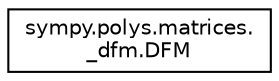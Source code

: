 digraph "Graphical Class Hierarchy"
{
 // LATEX_PDF_SIZE
  edge [fontname="Helvetica",fontsize="10",labelfontname="Helvetica",labelfontsize="10"];
  node [fontname="Helvetica",fontsize="10",shape=record];
  rankdir="LR";
  Node0 [label="sympy.polys.matrices.\l_dfm.DFM",height=0.2,width=0.4,color="black", fillcolor="white", style="filled",URL="$classsympy_1_1polys_1_1matrices_1_1__dfm_1_1DFM.html",tooltip=" "];
}
